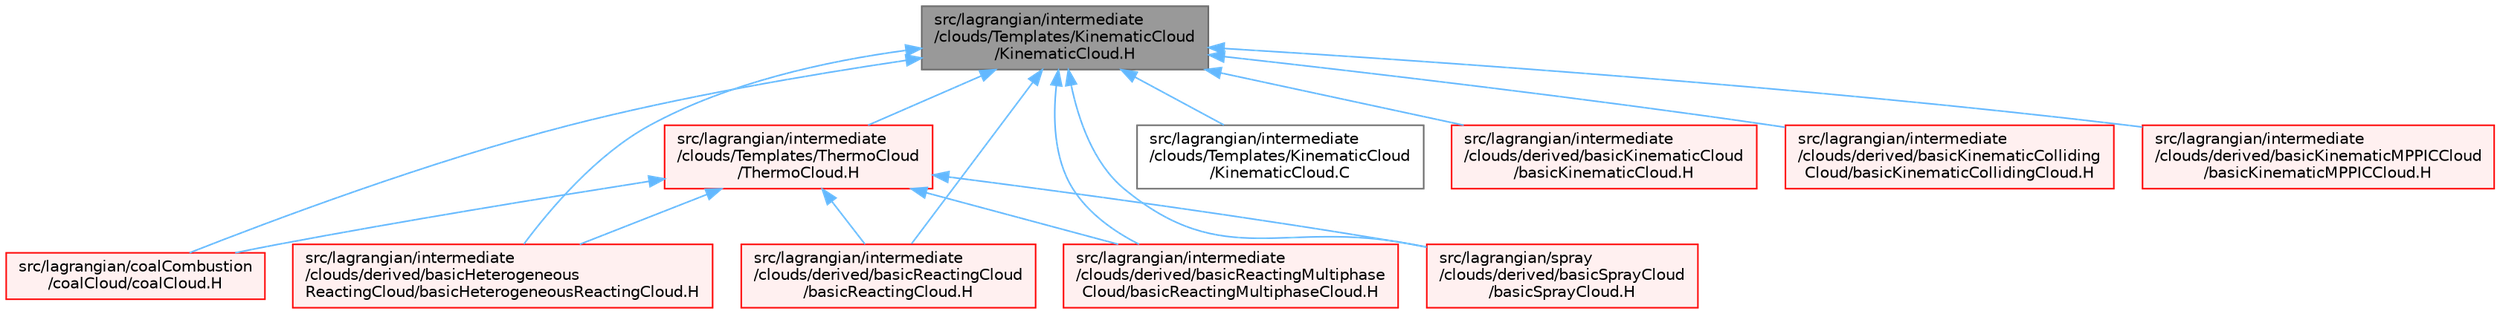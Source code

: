 digraph "src/lagrangian/intermediate/clouds/Templates/KinematicCloud/KinematicCloud.H"
{
 // LATEX_PDF_SIZE
  bgcolor="transparent";
  edge [fontname=Helvetica,fontsize=10,labelfontname=Helvetica,labelfontsize=10];
  node [fontname=Helvetica,fontsize=10,shape=box,height=0.2,width=0.4];
  Node1 [id="Node000001",label="src/lagrangian/intermediate\l/clouds/Templates/KinematicCloud\l/KinematicCloud.H",height=0.2,width=0.4,color="gray40", fillcolor="grey60", style="filled", fontcolor="black",tooltip=" "];
  Node1 -> Node2 [id="edge1_Node000001_Node000002",dir="back",color="steelblue1",style="solid",tooltip=" "];
  Node2 [id="Node000002",label="src/lagrangian/coalCombustion\l/coalCloud/coalCloud.H",height=0.2,width=0.4,color="red", fillcolor="#FFF0F0", style="filled",URL="$coalCloud_8H.html",tooltip=" "];
  Node1 -> Node6 [id="edge2_Node000001_Node000006",dir="back",color="steelblue1",style="solid",tooltip=" "];
  Node6 [id="Node000006",label="src/lagrangian/intermediate\l/clouds/Templates/KinematicCloud\l/KinematicCloud.C",height=0.2,width=0.4,color="grey40", fillcolor="white", style="filled",URL="$KinematicCloud_8C.html",tooltip=" "];
  Node1 -> Node7 [id="edge3_Node000001_Node000007",dir="back",color="steelblue1",style="solid",tooltip=" "];
  Node7 [id="Node000007",label="src/lagrangian/intermediate\l/clouds/Templates/ThermoCloud\l/ThermoCloud.H",height=0.2,width=0.4,color="red", fillcolor="#FFF0F0", style="filled",URL="$ThermoCloud_8H.html",tooltip=" "];
  Node7 -> Node2 [id="edge4_Node000007_Node000002",dir="back",color="steelblue1",style="solid",tooltip=" "];
  Node7 -> Node9 [id="edge5_Node000007_Node000009",dir="back",color="steelblue1",style="solid",tooltip=" "];
  Node9 [id="Node000009",label="src/lagrangian/intermediate\l/clouds/derived/basicHeterogeneous\lReactingCloud/basicHeterogeneousReactingCloud.H",height=0.2,width=0.4,color="red", fillcolor="#FFF0F0", style="filled",URL="$basicHeterogeneousReactingCloud_8H.html",tooltip=" "];
  Node7 -> Node12 [id="edge6_Node000007_Node000012",dir="back",color="steelblue1",style="solid",tooltip=" "];
  Node12 [id="Node000012",label="src/lagrangian/intermediate\l/clouds/derived/basicReactingCloud\l/basicReactingCloud.H",height=0.2,width=0.4,color="red", fillcolor="#FFF0F0", style="filled",URL="$basicReactingCloud_8H.html",tooltip=" "];
  Node7 -> Node15 [id="edge7_Node000007_Node000015",dir="back",color="steelblue1",style="solid",tooltip=" "];
  Node15 [id="Node000015",label="src/lagrangian/intermediate\l/clouds/derived/basicReactingMultiphase\lCloud/basicReactingMultiphaseCloud.H",height=0.2,width=0.4,color="red", fillcolor="#FFF0F0", style="filled",URL="$basicReactingMultiphaseCloud_8H.html",tooltip=" "];
  Node7 -> Node24 [id="edge8_Node000007_Node000024",dir="back",color="steelblue1",style="solid",tooltip=" "];
  Node24 [id="Node000024",label="src/lagrangian/spray\l/clouds/derived/basicSprayCloud\l/basicSprayCloud.H",height=0.2,width=0.4,color="red", fillcolor="#FFF0F0", style="filled",URL="$basicSprayCloud_8H.html",tooltip=" "];
  Node1 -> Node9 [id="edge9_Node000001_Node000009",dir="back",color="steelblue1",style="solid",tooltip=" "];
  Node1 -> Node26 [id="edge10_Node000001_Node000026",dir="back",color="steelblue1",style="solid",tooltip=" "];
  Node26 [id="Node000026",label="src/lagrangian/intermediate\l/clouds/derived/basicKinematicCloud\l/basicKinematicCloud.H",height=0.2,width=0.4,color="red", fillcolor="#FFF0F0", style="filled",URL="$basicKinematicCloud_8H.html",tooltip=" "];
  Node1 -> Node29 [id="edge11_Node000001_Node000029",dir="back",color="steelblue1",style="solid",tooltip=" "];
  Node29 [id="Node000029",label="src/lagrangian/intermediate\l/clouds/derived/basicKinematicColliding\lCloud/basicKinematicCollidingCloud.H",height=0.2,width=0.4,color="red", fillcolor="#FFF0F0", style="filled",URL="$basicKinematicCollidingCloud_8H.html",tooltip=" "];
  Node1 -> Node34 [id="edge12_Node000001_Node000034",dir="back",color="steelblue1",style="solid",tooltip=" "];
  Node34 [id="Node000034",label="src/lagrangian/intermediate\l/clouds/derived/basicKinematicMPPICCloud\l/basicKinematicMPPICCloud.H",height=0.2,width=0.4,color="red", fillcolor="#FFF0F0", style="filled",URL="$basicKinematicMPPICCloud_8H.html",tooltip=" "];
  Node1 -> Node12 [id="edge13_Node000001_Node000012",dir="back",color="steelblue1",style="solid",tooltip=" "];
  Node1 -> Node15 [id="edge14_Node000001_Node000015",dir="back",color="steelblue1",style="solid",tooltip=" "];
  Node1 -> Node24 [id="edge15_Node000001_Node000024",dir="back",color="steelblue1",style="solid",tooltip=" "];
}

